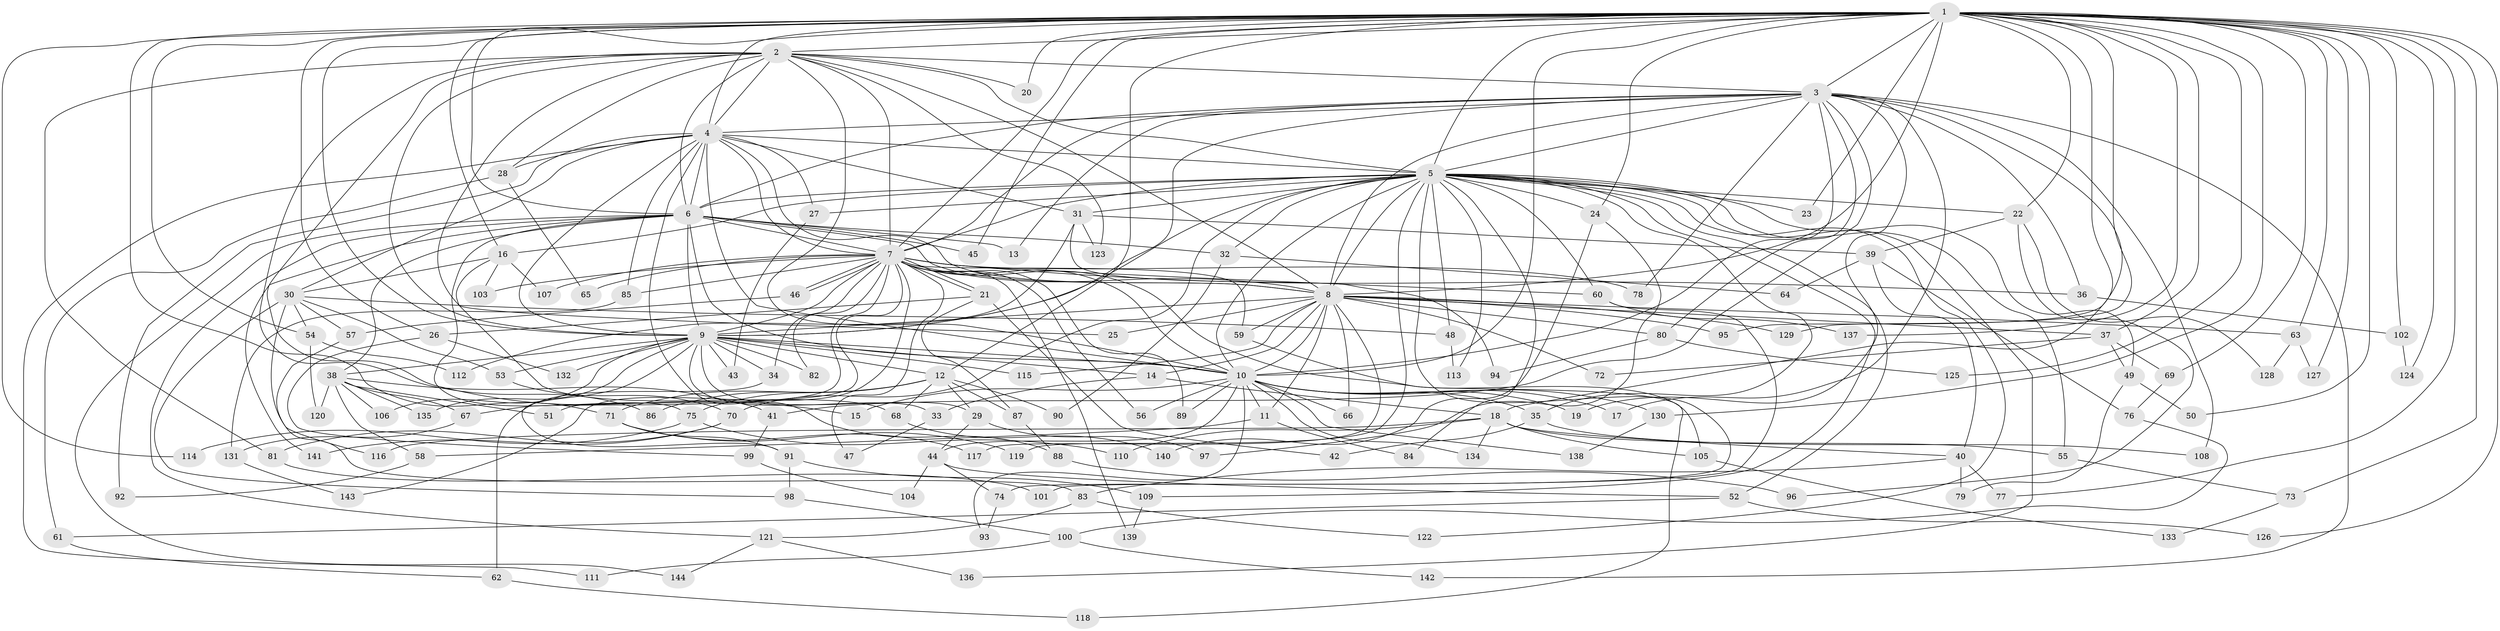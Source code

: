 // coarse degree distribution, {37: 0.009174311926605505, 14: 0.009174311926605505, 17: 0.01834862385321101, 30: 0.009174311926605505, 28: 0.009174311926605505, 22: 0.01834862385321101, 21: 0.009174311926605505, 4: 0.12844036697247707, 10: 0.009174311926605505, 2: 0.44036697247706424, 6: 0.027522935779816515, 8: 0.01834862385321101, 3: 0.2018348623853211, 5: 0.05504587155963303, 9: 0.01834862385321101, 1: 0.01834862385321101}
// Generated by graph-tools (version 1.1) at 2025/41/03/06/25 10:41:36]
// undirected, 144 vertices, 313 edges
graph export_dot {
graph [start="1"]
  node [color=gray90,style=filled];
  1;
  2;
  3;
  4;
  5;
  6;
  7;
  8;
  9;
  10;
  11;
  12;
  13;
  14;
  15;
  16;
  17;
  18;
  19;
  20;
  21;
  22;
  23;
  24;
  25;
  26;
  27;
  28;
  29;
  30;
  31;
  32;
  33;
  34;
  35;
  36;
  37;
  38;
  39;
  40;
  41;
  42;
  43;
  44;
  45;
  46;
  47;
  48;
  49;
  50;
  51;
  52;
  53;
  54;
  55;
  56;
  57;
  58;
  59;
  60;
  61;
  62;
  63;
  64;
  65;
  66;
  67;
  68;
  69;
  70;
  71;
  72;
  73;
  74;
  75;
  76;
  77;
  78;
  79;
  80;
  81;
  82;
  83;
  84;
  85;
  86;
  87;
  88;
  89;
  90;
  91;
  92;
  93;
  94;
  95;
  96;
  97;
  98;
  99;
  100;
  101;
  102;
  103;
  104;
  105;
  106;
  107;
  108;
  109;
  110;
  111;
  112;
  113;
  114;
  115;
  116;
  117;
  118;
  119;
  120;
  121;
  122;
  123;
  124;
  125;
  126;
  127;
  128;
  129;
  130;
  131;
  132;
  133;
  134;
  135;
  136;
  137;
  138;
  139;
  140;
  141;
  142;
  143;
  144;
  1 -- 2;
  1 -- 3;
  1 -- 4;
  1 -- 5;
  1 -- 6;
  1 -- 7;
  1 -- 8;
  1 -- 9;
  1 -- 10;
  1 -- 12;
  1 -- 16;
  1 -- 20;
  1 -- 22;
  1 -- 23;
  1 -- 24;
  1 -- 26;
  1 -- 37;
  1 -- 45;
  1 -- 50;
  1 -- 54;
  1 -- 63;
  1 -- 69;
  1 -- 71;
  1 -- 73;
  1 -- 77;
  1 -- 95;
  1 -- 102;
  1 -- 114;
  1 -- 124;
  1 -- 125;
  1 -- 126;
  1 -- 127;
  1 -- 129;
  1 -- 130;
  1 -- 137;
  2 -- 3;
  2 -- 4;
  2 -- 5;
  2 -- 6;
  2 -- 7;
  2 -- 8;
  2 -- 9;
  2 -- 10;
  2 -- 15;
  2 -- 20;
  2 -- 25;
  2 -- 28;
  2 -- 81;
  2 -- 86;
  2 -- 123;
  3 -- 4;
  3 -- 5;
  3 -- 6;
  3 -- 7;
  3 -- 8;
  3 -- 9;
  3 -- 10;
  3 -- 13;
  3 -- 17;
  3 -- 18;
  3 -- 19;
  3 -- 36;
  3 -- 41;
  3 -- 78;
  3 -- 80;
  3 -- 108;
  3 -- 142;
  4 -- 5;
  4 -- 6;
  4 -- 7;
  4 -- 8;
  4 -- 9;
  4 -- 10;
  4 -- 27;
  4 -- 28;
  4 -- 30;
  4 -- 31;
  4 -- 85;
  4 -- 88;
  4 -- 92;
  4 -- 111;
  5 -- 6;
  5 -- 7;
  5 -- 8;
  5 -- 9;
  5 -- 10;
  5 -- 16;
  5 -- 22;
  5 -- 23;
  5 -- 24;
  5 -- 27;
  5 -- 31;
  5 -- 32;
  5 -- 35;
  5 -- 48;
  5 -- 49;
  5 -- 52;
  5 -- 55;
  5 -- 60;
  5 -- 70;
  5 -- 74;
  5 -- 84;
  5 -- 109;
  5 -- 113;
  5 -- 119;
  5 -- 122;
  5 -- 136;
  6 -- 7;
  6 -- 8;
  6 -- 9;
  6 -- 10;
  6 -- 13;
  6 -- 32;
  6 -- 38;
  6 -- 45;
  6 -- 75;
  6 -- 121;
  6 -- 141;
  6 -- 144;
  7 -- 8;
  7 -- 9;
  7 -- 10;
  7 -- 21;
  7 -- 21;
  7 -- 34;
  7 -- 36;
  7 -- 46;
  7 -- 46;
  7 -- 47;
  7 -- 51;
  7 -- 56;
  7 -- 59;
  7 -- 60;
  7 -- 65;
  7 -- 67;
  7 -- 78;
  7 -- 82;
  7 -- 85;
  7 -- 89;
  7 -- 103;
  7 -- 105;
  7 -- 107;
  7 -- 139;
  7 -- 143;
  8 -- 9;
  8 -- 10;
  8 -- 11;
  8 -- 14;
  8 -- 25;
  8 -- 37;
  8 -- 59;
  8 -- 63;
  8 -- 66;
  8 -- 72;
  8 -- 80;
  8 -- 95;
  8 -- 115;
  8 -- 117;
  8 -- 129;
  9 -- 10;
  9 -- 12;
  9 -- 14;
  9 -- 29;
  9 -- 33;
  9 -- 34;
  9 -- 38;
  9 -- 43;
  9 -- 53;
  9 -- 82;
  9 -- 91;
  9 -- 106;
  9 -- 115;
  9 -- 132;
  9 -- 135;
  10 -- 11;
  10 -- 15;
  10 -- 17;
  10 -- 19;
  10 -- 35;
  10 -- 44;
  10 -- 56;
  10 -- 66;
  10 -- 89;
  10 -- 93;
  10 -- 130;
  10 -- 134;
  10 -- 138;
  11 -- 58;
  11 -- 84;
  12 -- 29;
  12 -- 68;
  12 -- 71;
  12 -- 75;
  12 -- 86;
  12 -- 87;
  12 -- 90;
  14 -- 18;
  14 -- 33;
  16 -- 30;
  16 -- 68;
  16 -- 103;
  16 -- 107;
  18 -- 40;
  18 -- 55;
  18 -- 105;
  18 -- 110;
  18 -- 116;
  18 -- 134;
  21 -- 26;
  21 -- 42;
  21 -- 87;
  22 -- 39;
  22 -- 96;
  22 -- 128;
  24 -- 97;
  24 -- 140;
  26 -- 99;
  26 -- 132;
  27 -- 43;
  28 -- 61;
  28 -- 65;
  29 -- 44;
  29 -- 97;
  30 -- 48;
  30 -- 53;
  30 -- 54;
  30 -- 57;
  30 -- 98;
  30 -- 116;
  31 -- 39;
  31 -- 94;
  31 -- 112;
  31 -- 123;
  32 -- 64;
  32 -- 90;
  33 -- 47;
  34 -- 62;
  35 -- 42;
  35 -- 108;
  36 -- 102;
  37 -- 49;
  37 -- 69;
  37 -- 72;
  38 -- 41;
  38 -- 51;
  38 -- 58;
  38 -- 67;
  38 -- 106;
  38 -- 120;
  38 -- 135;
  39 -- 40;
  39 -- 64;
  39 -- 76;
  40 -- 77;
  40 -- 79;
  40 -- 83;
  41 -- 99;
  44 -- 52;
  44 -- 74;
  44 -- 104;
  46 -- 57;
  48 -- 113;
  49 -- 50;
  49 -- 79;
  52 -- 61;
  52 -- 126;
  53 -- 70;
  54 -- 112;
  54 -- 120;
  55 -- 73;
  57 -- 83;
  58 -- 92;
  59 -- 118;
  60 -- 101;
  60 -- 137;
  61 -- 62;
  62 -- 118;
  63 -- 127;
  63 -- 128;
  67 -- 131;
  68 -- 140;
  69 -- 76;
  70 -- 81;
  70 -- 141;
  71 -- 91;
  71 -- 117;
  71 -- 119;
  73 -- 133;
  74 -- 93;
  75 -- 110;
  75 -- 114;
  76 -- 100;
  80 -- 94;
  80 -- 125;
  81 -- 101;
  83 -- 121;
  83 -- 122;
  85 -- 131;
  87 -- 88;
  88 -- 96;
  91 -- 98;
  91 -- 109;
  98 -- 100;
  99 -- 104;
  100 -- 111;
  100 -- 142;
  102 -- 124;
  105 -- 133;
  109 -- 139;
  121 -- 136;
  121 -- 144;
  130 -- 138;
  131 -- 143;
}
